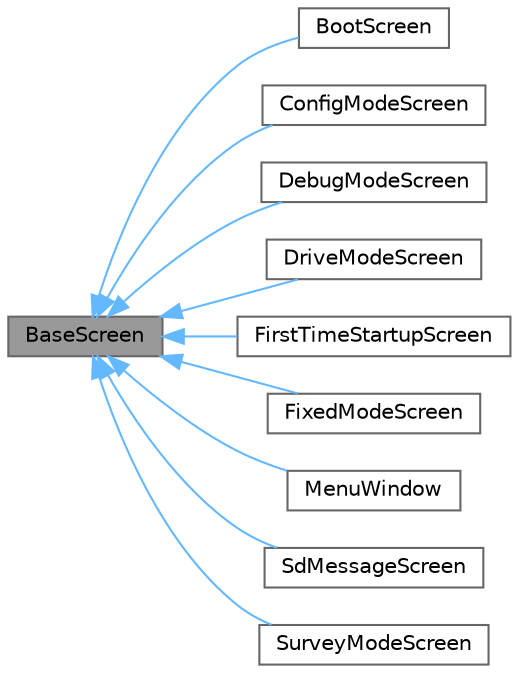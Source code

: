 digraph "BaseScreen"
{
 // LATEX_PDF_SIZE
  bgcolor="transparent";
  edge [fontname=Helvetica,fontsize=10,labelfontname=Helvetica,labelfontsize=10];
  node [fontname=Helvetica,fontsize=10,shape=box,height=0.2,width=0.4];
  rankdir="LR";
  Node1 [id="Node000001",label="BaseScreen",height=0.2,width=0.4,color="gray40", fillcolor="grey60", style="filled", fontcolor="black",tooltip=" "];
  Node1 -> Node2 [id="edge10_Node000001_Node000002",dir="back",color="steelblue1",style="solid",tooltip=" "];
  Node2 [id="Node000002",label="BootScreen",height=0.2,width=0.4,color="gray40", fillcolor="white", style="filled",URL="$class_boot_screen.html",tooltip=" "];
  Node1 -> Node3 [id="edge11_Node000001_Node000003",dir="back",color="steelblue1",style="solid",tooltip=" "];
  Node3 [id="Node000003",label="ConfigModeScreen",height=0.2,width=0.4,color="gray40", fillcolor="white", style="filled",URL="$class_config_mode_screen.html",tooltip=" "];
  Node1 -> Node4 [id="edge12_Node000001_Node000004",dir="back",color="steelblue1",style="solid",tooltip=" "];
  Node4 [id="Node000004",label="DebugModeScreen",height=0.2,width=0.4,color="gray40", fillcolor="white", style="filled",URL="$class_debug_mode_screen.html",tooltip=" "];
  Node1 -> Node5 [id="edge13_Node000001_Node000005",dir="back",color="steelblue1",style="solid",tooltip=" "];
  Node5 [id="Node000005",label="DriveModeScreen",height=0.2,width=0.4,color="gray40", fillcolor="white", style="filled",URL="$class_drive_mode_screen.html",tooltip=" "];
  Node1 -> Node6 [id="edge14_Node000001_Node000006",dir="back",color="steelblue1",style="solid",tooltip=" "];
  Node6 [id="Node000006",label="FirstTimeStartupScreen",height=0.2,width=0.4,color="gray40", fillcolor="white", style="filled",URL="$class_first_time_startup_screen.html",tooltip=" "];
  Node1 -> Node7 [id="edge15_Node000001_Node000007",dir="back",color="steelblue1",style="solid",tooltip=" "];
  Node7 [id="Node000007",label="FixedModeScreen",height=0.2,width=0.4,color="gray40", fillcolor="white", style="filled",URL="$class_fixed_mode_screen.html",tooltip=" "];
  Node1 -> Node8 [id="edge16_Node000001_Node000008",dir="back",color="steelblue1",style="solid",tooltip=" "];
  Node8 [id="Node000008",label="MenuWindow",height=0.2,width=0.4,color="gray40", fillcolor="white", style="filled",URL="$class_menu_window.html",tooltip=" "];
  Node1 -> Node9 [id="edge17_Node000001_Node000009",dir="back",color="steelblue1",style="solid",tooltip=" "];
  Node9 [id="Node000009",label="SdMessageScreen",height=0.2,width=0.4,color="gray40", fillcolor="white", style="filled",URL="$class_sd_message_screen.html",tooltip=" "];
  Node1 -> Node10 [id="edge18_Node000001_Node000010",dir="back",color="steelblue1",style="solid",tooltip=" "];
  Node10 [id="Node000010",label="SurveyModeScreen",height=0.2,width=0.4,color="gray40", fillcolor="white", style="filled",URL="$class_survey_mode_screen.html",tooltip=" "];
}
